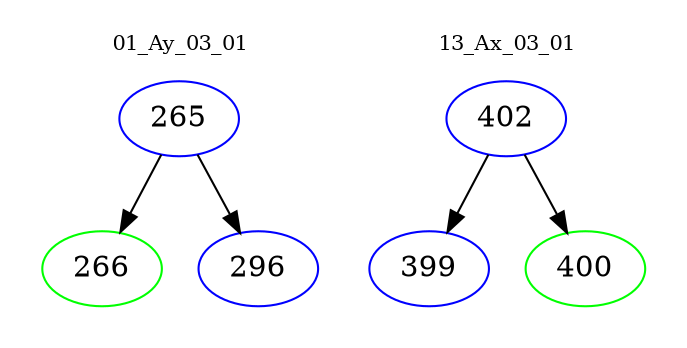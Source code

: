 digraph{
subgraph cluster_0 {
color = white
label = "01_Ay_03_01";
fontsize=10;
T0_265 [label="265", color="blue"]
T0_265 -> T0_266 [color="black"]
T0_266 [label="266", color="green"]
T0_265 -> T0_296 [color="black"]
T0_296 [label="296", color="blue"]
}
subgraph cluster_1 {
color = white
label = "13_Ax_03_01";
fontsize=10;
T1_402 [label="402", color="blue"]
T1_402 -> T1_399 [color="black"]
T1_399 [label="399", color="blue"]
T1_402 -> T1_400 [color="black"]
T1_400 [label="400", color="green"]
}
}
